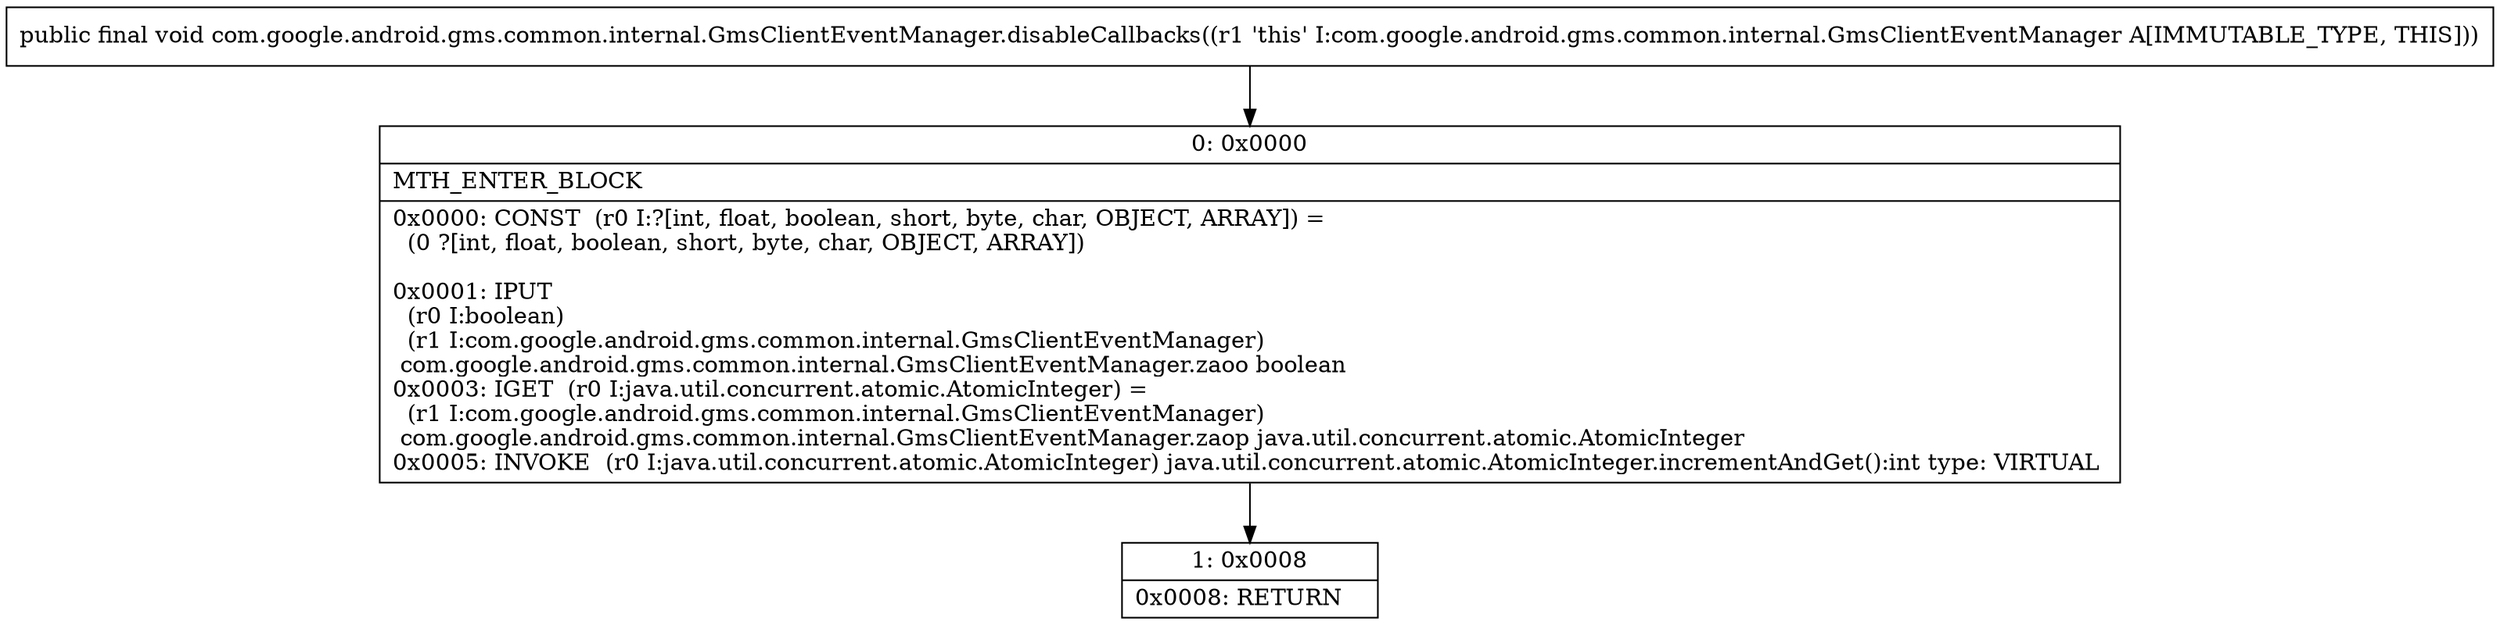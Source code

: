 digraph "CFG forcom.google.android.gms.common.internal.GmsClientEventManager.disableCallbacks()V" {
Node_0 [shape=record,label="{0\:\ 0x0000|MTH_ENTER_BLOCK\l|0x0000: CONST  (r0 I:?[int, float, boolean, short, byte, char, OBJECT, ARRAY]) = \l  (0 ?[int, float, boolean, short, byte, char, OBJECT, ARRAY])\l \l0x0001: IPUT  \l  (r0 I:boolean)\l  (r1 I:com.google.android.gms.common.internal.GmsClientEventManager)\l com.google.android.gms.common.internal.GmsClientEventManager.zaoo boolean \l0x0003: IGET  (r0 I:java.util.concurrent.atomic.AtomicInteger) = \l  (r1 I:com.google.android.gms.common.internal.GmsClientEventManager)\l com.google.android.gms.common.internal.GmsClientEventManager.zaop java.util.concurrent.atomic.AtomicInteger \l0x0005: INVOKE  (r0 I:java.util.concurrent.atomic.AtomicInteger) java.util.concurrent.atomic.AtomicInteger.incrementAndGet():int type: VIRTUAL \l}"];
Node_1 [shape=record,label="{1\:\ 0x0008|0x0008: RETURN   \l}"];
MethodNode[shape=record,label="{public final void com.google.android.gms.common.internal.GmsClientEventManager.disableCallbacks((r1 'this' I:com.google.android.gms.common.internal.GmsClientEventManager A[IMMUTABLE_TYPE, THIS])) }"];
MethodNode -> Node_0;
Node_0 -> Node_1;
}

